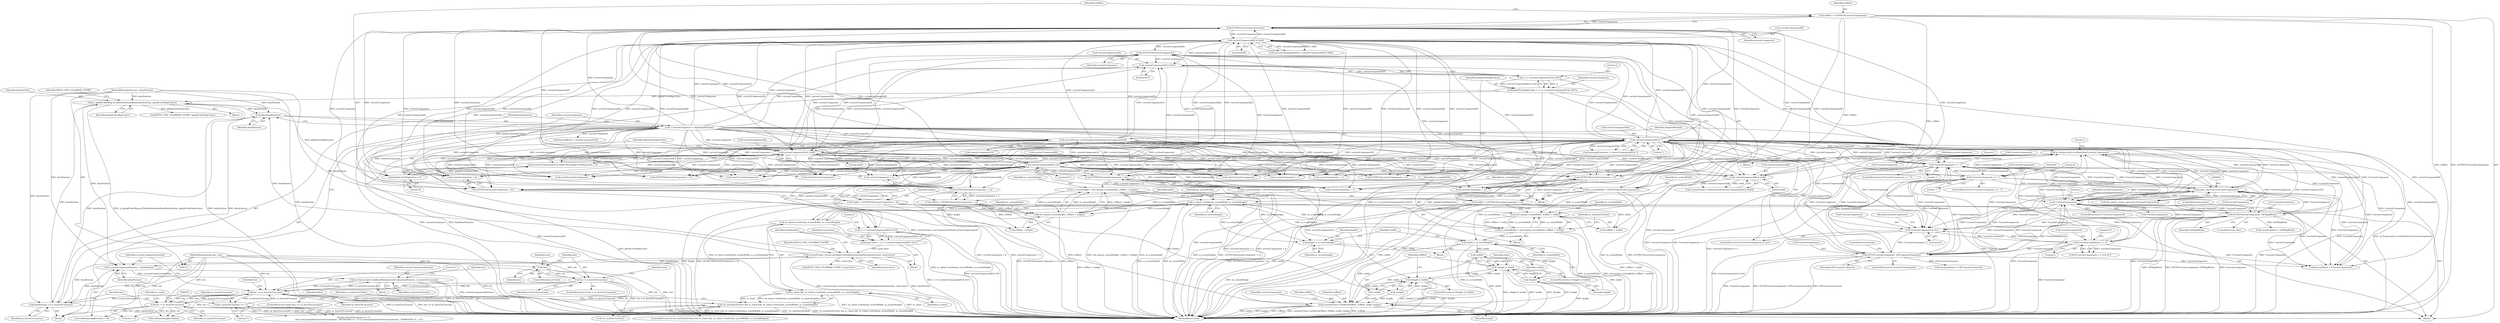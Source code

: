 digraph "0_Chrome_4f9c9adef4036aff60b734b4a0045c43c320fe1d_2@integer" {
"1000566" [label="(Call,m_screenHeight = std::max(m_screenHeight, yOffset + height))"];
"1000568" [label="(Call,std::max(m_screenHeight, yOffset + height))"];
"1000566" [label="(Call,m_screenHeight = std::max(m_screenHeight, yOffset + height))"];
"1000587" [label="(Call,m_client->setSize(m_screenWidth, m_screenHeight))"];
"1000222" [label="(Call,m_screenWidth = GETINT16(currentComponent))"];
"1000224" [label="(Call,GETINT16(currentComponent))"];
"1000382" [label="(Call,currentFrame->setTransparentPixel(currentComponent[3]))"];
"1000152" [label="(Call,* currentComponent = data(dataPosition))"];
"1000154" [label="(Call,data(dataPosition))"];
"1000126" [label="(MethodParameterIn,size_t dataPosition)"];
"1000156" [label="(Call,dataPosition += m_bytesToConsume)"];
"1000143" [label="(Call,len >= m_bytesToConsume)"];
"1000159" [label="(Call,len -= m_bytesToConsume)"];
"1000127" [label="(MethodParameterIn,size_t len)"];
"1000137" [label="(Call,len < m_bytesToConsume)"];
"1000131" [label="(Call,!len)"];
"1000169" [label="(Call,m_frames.last()->addLzwBlock(currentComponentPosition, m_bytesToConsume))"];
"1000148" [label="(Call,currentComponentPosition = dataPosition)"];
"1000253" [label="(Call,m_globalColorMap.setTablePositionAndSize(dataPosition, globalColorMapColors))"];
"1000233" [label="(Call,globalColorMapColors = 2 << (currentComponent[4] & 0x07))"];
"1000235" [label="(Call,2 << (currentComponent[4] & 0x07))"];
"1000237" [label="(Call,currentComponent[4] & 0x07)"];
"1000244" [label="(Call,currentComponent[4] & 0x80)"];
"1000496" [label="(Call,currentComponent[0] & 7)"];
"1000181" [label="(Call,m_frames.last()->setDataSize(*currentComponent))"];
"1000286" [label="(Call,*currentComponent == ',')"];
"1000276" [label="(Call,*currentComponent == '!')"];
"1000481" [label="(Call,static_cast<int>(*currentComponent))"];
"1000352" [label="(Call,!*currentComponent)"];
"1000359" [label="(Call,GETN(*currentComponent, GIFSkipBlock))"];
"1000390" [label="(Call,(*currentComponent) >> 2)"];
"1000378" [label="(Call,*currentComponent & 0x1)"];
"1000428" [label="(Call,GETN(*currentComponent, GIFConsumeComment))"];
"1000652" [label="(Call,currentComponent[8] & 0x80)"];
"1000642" [label="(Call,currentComponent[8] & 0x40)"];
"1000665" [label="(Call,currentComponent[8] & 0x7)"];
"1000543" [label="(Call,GETINT16(currentComponent))"];
"1000249" [label="(Call,globalColorMapColors > 0)"];
"1000670" [label="(Call,currentFrame->localColorMap().setTablePositionAndSize(dataPosition, numColors))"];
"1000661" [label="(Call,numColors = 2 << (currentComponent[8] & 0x7))"];
"1000663" [label="(Call,2 << (currentComponent[8] & 0x7))"];
"1000447" [label="(Call,m_bytesToConsume == 11)"];
"1000573" [label="(Call,m_screenWidth = std::max(m_screenWidth, xOffset + width))"];
"1000575" [label="(Call,std::max(m_screenWidth, xOffset + width))"];
"1000541" [label="(Call,xOffset = GETINT16(currentComponent))"];
"1000551" [label="(Call,width  = GETINT16(currentComponent + 4))"];
"1000553" [label="(Call,GETINT16(currentComponent + 4))"];
"1000226" [label="(Call,m_screenHeight = GETINT16(currentComponent + 2))"];
"1000228" [label="(Call,GETINT16(currentComponent + 2))"];
"1000545" [label="(Call,yOffset = GETINT16(currentComponent + 2))"];
"1000547" [label="(Call,GETINT16(currentComponent + 2))"];
"1000557" [label="(Call,height = GETINT16(currentComponent + 6))"];
"1000559" [label="(Call,GETINT16(currentComponent + 6))"];
"1000625" [label="(Call,width = m_screenWidth)"];
"1000632" [label="(Call,!width)"];
"1000629" [label="(Call,!height || !width)"];
"1000616" [label="(Call,!height || !width)"];
"1000636" [label="(Call,currentFrame->setRect(xOffset, yOffset, width, height))"];
"1000586" [label="(Call,!m_client->setSize(m_screenWidth, m_screenHeight))"];
"1000584" [label="(Call,m_client && !m_client->setSize(m_screenWidth, m_screenHeight))"];
"1000581" [label="(Call,!m_sentSizeToClient && m_client && !m_client->setSize(m_screenWidth, m_screenHeight))"];
"1000622" [label="(Call,height = m_screenHeight)"];
"1000630" [label="(Call,!height)"];
"1000574" [label="(Identifier,m_screenWidth)"];
"1000233" [label="(Call,globalColorMapColors = 2 << (currentComponent[4] & 0x07))"];
"1000276" [label="(Call,*currentComponent == '!')"];
"1000249" [label="(Call,globalColorMapColors > 0)"];
"1000362" [label="(Identifier,GIFSkipBlock)"];
"1000429" [label="(Call,*currentComponent)"];
"1000182" [label="(Call,*currentComponent)"];
"1000575" [label="(Call,std::max(m_screenWidth, xOffset + width))"];
"1000221" [label="(Block,)"];
"1000568" [label="(Call,std::max(m_screenHeight, yOffset + height))"];
"1000248" [label="(Literal,0x80)"];
"1000287" [label="(Call,*currentComponent)"];
"1000154" [label="(Call,data(dataPosition))"];
"1000581" [label="(Call,!m_sentSizeToClient && m_client && !m_client->setSize(m_screenWidth, m_screenHeight))"];
"1000288" [label="(Identifier,currentComponent)"];
"1000170" [label="(Identifier,currentComponentPosition)"];
"1000173" [label="(Literal,1)"];
"1000135" [label="(Identifier,true)"];
"1000205" [label="(Call,(char*)currentComponent)"];
"1000449" [label="(Literal,11)"];
"1000241" [label="(Literal,0x07)"];
"1000164" [label="(Block,)"];
"1000653" [label="(Call,currentComponent[8])"];
"1000586" [label="(Call,!m_client->setSize(m_screenWidth, m_screenHeight))"];
"1000545" [label="(Call,yOffset = GETINT16(currentComponent + 2))"];
"1000536" [label="(Block,)"];
"1000696" [label="(Call,bytesInBlock = *currentComponent)"];
"1000588" [label="(Identifier,m_screenWidth)"];
"1000243" [label="(Call,(currentComponent[4] & 0x80) && globalColorMapColors > 0)"];
"1000585" [label="(Identifier,m_client)"];
"1000363" [label="(ControlStructure,break;)"];
"1000415" [label="(Call,currentComponent + 1)"];
"1000142" [label="(ControlStructure,while (len >= m_bytesToConsume))"];
"1000383" [label="(Call,currentComponent[3])"];
"1000494" [label="(Call,netscapeExtension = currentComponent[0] & 7)"];
"1000236" [label="(Literal,2)"];
"1000644" [label="(Identifier,currentComponent)"];
"1000431" [label="(Identifier,GIFConsumeComment)"];
"1000652" [label="(Call,currentComponent[8] & 0x80)"];
"1000171" [label="(Identifier,m_bytesToConsume)"];
"1000584" [label="(Call,m_client && !m_client->setSize(m_screenWidth, m_screenHeight))"];
"1000146" [label="(Block,)"];
"1000390" [label="(Call,(*currentComponent) >> 2)"];
"1000500" [label="(Literal,7)"];
"1000625" [label="(Call,width = m_screenWidth)"];
"1000382" [label="(Call,currentFrame->setTransparentPixel(currentComponent[3]))"];
"1000148" [label="(Call,currentComponentPosition = dataPosition)"];
"1000160" [label="(Identifier,len)"];
"1000554" [label="(Call,currentComponent + 4)"];
"1000139" [label="(Identifier,m_bytesToConsume)"];
"1000669" [label="(Literal,0x7)"];
"1000577" [label="(Call,xOffset + width)"];
"1000559" [label="(Call,GETINT16(currentComponent + 6))"];
"1000143" [label="(Call,len >= m_bytesToConsume)"];
"1000662" [label="(Identifier,numColors)"];
"1000169" [label="(Call,m_frames.last()->addLzwBlock(currentComponentPosition, m_bytesToConsume))"];
"1000641" [label="(Call,currentFrame->setInterlaced(currentComponent[8] & 0x40))"];
"1000356" [label="(Literal,1)"];
"1000483" [label="(Call,*currentComponent)"];
"1000643" [label="(Call,currentComponent[8])"];
"1000629" [label="(Call,!height || !width)"];
"1000569" [label="(Identifier,m_screenHeight)"];
"1000136" [label="(ControlStructure,if (len < m_bytesToConsume))"];
"1000640" [label="(Identifier,height)"];
"1000544" [label="(Identifier,currentComponent)"];
"1000126" [label="(MethodParameterIn,size_t dataPosition)"];
"1000670" [label="(Call,currentFrame->localColorMap().setTablePositionAndSize(dataPosition, numColors))"];
"1000150" [label="(Identifier,dataPosition)"];
"1000646" [label="(Literal,0x40)"];
"1000279" [label="(Literal,'!')"];
"1000672" [label="(Identifier,numColors)"];
"1000255" [label="(Identifier,globalColorMapColors)"];
"1000161" [label="(Identifier,m_bytesToConsume)"];
"1000229" [label="(Call,currentComponent + 2)"];
"1000138" [label="(Identifier,len)"];
"1000296" [label="(Literal,0)"];
"1000591" [label="(Identifier,false)"];
"1000576" [label="(Identifier,m_screenWidth)"];
"1000379" [label="(Call,*currentComponent)"];
"1000546" [label="(Identifier,yOffset)"];
"1000583" [label="(Identifier,m_sentSizeToClient)"];
"1000628" [label="(ControlStructure,if (!height || !width))"];
"1000727" [label="(Identifier,len)"];
"1000225" [label="(Identifier,currentComponent)"];
"1000250" [label="(Identifier,globalColorMapColors)"];
"1000253" [label="(Call,m_globalColorMap.setTablePositionAndSize(dataPosition, globalColorMapColors))"];
"1000460" [label="(Call,(char*)currentComponent)"];
"1000600" [label="(Call,setRemainingBytes(len + 9))"];
"1000582" [label="(Call,!m_sentSizeToClient)"];
"1000282" [label="(Literal,2)"];
"1000353" [label="(Call,*currentComponent)"];
"1000552" [label="(Identifier,width)"];
"1000227" [label="(Identifier,m_screenHeight)"];
"1000730" [label="(MethodReturn,bool)"];
"1000615" [label="(ControlStructure,if (!height || !width))"];
"1000158" [label="(Identifier,m_bytesToConsume)"];
"1000245" [label="(Call,currentComponent[4])"];
"1000226" [label="(Call,m_screenHeight = GETINT16(currentComponent + 2))"];
"1000414" [label="(Call,GETINT16(currentComponent + 1))"];
"1000302" [label="(Call,bytesInBlock = currentComponent[1])"];
"1000145" [label="(Identifier,m_bytesToConsume)"];
"1000234" [label="(Identifier,globalColorMapColors)"];
"1000627" [label="(Identifier,m_screenWidth)"];
"1000131" [label="(Call,!len)"];
"1000551" [label="(Call,width  = GETINT16(currentComponent + 4))"];
"1000580" [label="(ControlStructure,if (!m_sentSizeToClient && m_client && !m_client->setSize(m_screenWidth, m_screenHeight)))"];
"1000277" [label="(Call,*currentComponent)"];
"1000127" [label="(MethodParameterIn,size_t len)"];
"1000621" [label="(Block,)"];
"1000481" [label="(Call,static_cast<int>(*currentComponent))"];
"1000185" [label="(Literal,1)"];
"1000393" [label="(Literal,2)"];
"1000639" [label="(Identifier,width)"];
"1000616" [label="(Call,!height || !width)"];
"1000566" [label="(Call,m_screenHeight = std::max(m_screenHeight, yOffset + height))"];
"1000224" [label="(Call,GETINT16(currentComponent))"];
"1000589" [label="(Identifier,m_screenHeight)"];
"1000619" [label="(Call,!width)"];
"1000228" [label="(Call,GETINT16(currentComponent + 2))"];
"1000235" [label="(Call,2 << (currentComponent[4] & 0x07))"];
"1000508" [label="(Call,GETINT16(currentComponent + 1))"];
"1000428" [label="(Call,GETN(*currentComponent, GIFConsumeComment))"];
"1000541" [label="(Call,xOffset = GETINT16(currentComponent))"];
"1000547" [label="(Call,GETINT16(currentComponent + 2))"];
"1000137" [label="(Call,len < m_bytesToConsume)"];
"1000257" [label="(Call,BYTES_PER_COLORMAP_ENTRY * globalColorMapColors)"];
"1000359" [label="(Call,GETN(*currentComponent, GIFSkipBlock))"];
"1000587" [label="(Call,m_client->setSize(m_screenWidth, m_screenHeight))"];
"1000622" [label="(Call,height = m_screenHeight)"];
"1000130" [label="(ControlStructure,if (!len))"];
"1000223" [label="(Identifier,m_screenWidth)"];
"1000378" [label="(Call,*currentComponent & 0x1)"];
"1000601" [label="(Call,len + 9)"];
"1000631" [label="(Identifier,height)"];
"1000570" [label="(Call,yOffset + height)"];
"1000389" [label="(Call,((*currentComponent) >> 2) & 0x7)"];
"1000642" [label="(Call,currentComponent[8] & 0x40)"];
"1000726" [label="(Call,setRemainingBytes(len))"];
"1000425" [label="(ControlStructure,if (*currentComponent))"];
"1000177" [label="(Block,)"];
"1000630" [label="(Call,!height)"];
"1000157" [label="(Identifier,dataPosition)"];
"1000381" [label="(Literal,0x1)"];
"1000335" [label="(Call,exceptionState = GIFConsumeComment)"];
"1000548" [label="(Call,currentComponent + 2)"];
"1000542" [label="(Identifier,xOffset)"];
"1000275" [label="(ControlStructure,if (*currentComponent == '!'))"];
"1000663" [label="(Call,2 << (currentComponent[8] & 0x7))"];
"1000558" [label="(Identifier,height)"];
"1000671" [label="(Identifier,dataPosition)"];
"1000497" [label="(Call,currentComponent[0])"];
"1000388" [label="(Identifier,disposalMethod)"];
"1000632" [label="(Call,!width)"];
"1000289" [label="(Literal,',')"];
"1000633" [label="(Identifier,width)"];
"1000181" [label="(Call,m_frames.last()->setDataSize(*currentComponent))"];
"1000251" [label="(Literal,0)"];
"1000659" [label="(Block,)"];
"1000564" [label="(Call,currentFrameIsFirstFrame())"];
"1000638" [label="(Identifier,yOffset)"];
"1000394" [label="(Literal,0x7)"];
"1000254" [label="(Identifier,dataPosition)"];
"1000358" [label="(ControlStructure,else)"];
"1000155" [label="(Identifier,dataPosition)"];
"1000573" [label="(Call,m_screenWidth = std::max(m_screenWidth, xOffset + width))"];
"1000553" [label="(Call,GETINT16(currentComponent + 4))"];
"1000567" [label="(Identifier,m_screenHeight)"];
"1000479" [label="(Call,std::max(3, static_cast<int>(*currentComponent)))"];
"1000656" [label="(Literal,0x80)"];
"1000626" [label="(Identifier,width)"];
"1000163" [label="(Identifier,m_state)"];
"1000258" [label="(Identifier,BYTES_PER_COLORMAP_ENTRY)"];
"1000352" [label="(Call,!*currentComponent)"];
"1000560" [label="(Call,currentComponent + 6)"];
"1000149" [label="(Identifier,currentComponentPosition)"];
"1000675" [label="(Identifier,BYTES_PER_COLORMAP_ENTRY)"];
"1000153" [label="(Identifier,currentComponent)"];
"1000152" [label="(Call,* currentComponent = data(dataPosition))"];
"1000446" [label="(Call,m_bytesToConsume == 11\n                && (!strncmp((char*)currentComponent, \"NETSCAPE2.0\", 11) || !strncmp((char*)currentComponent, \"ANIMEXTS1.0\", 11)))"];
"1000637" [label="(Identifier,xOffset)"];
"1000453" [label="(Call,(char*)currentComponent)"];
"1000650" [label="(Call,isLocalColormapDefined = currentComponent[8] & 0x80)"];
"1000447" [label="(Call,m_bytesToConsume == 11)"];
"1000132" [label="(Identifier,len)"];
"1000141" [label="(Identifier,true)"];
"1000252" [label="(Block,)"];
"1000193" [label="(Call,(char*)currentComponent)"];
"1000617" [label="(Call,!height)"];
"1000308" [label="(Call,exceptionState = GIFSkipBlock)"];
"1000623" [label="(Identifier,height)"];
"1000666" [label="(Call,currentComponent[8])"];
"1000361" [label="(Identifier,currentComponent)"];
"1000377" [label="(ControlStructure,if (*currentComponent & 0x1))"];
"1000246" [label="(Identifier,currentComponent)"];
"1000636" [label="(Call,currentFrame->setRect(xOffset, yOffset, width, height))"];
"1000156" [label="(Call,dataPosition += m_bytesToConsume)"];
"1000509" [label="(Call,currentComponent + 1)"];
"1000665" [label="(Call,currentComponent[8] & 0x7)"];
"1000436" [label="(ControlStructure,break;)"];
"1000244" [label="(Call,currentComponent[4] & 0x80)"];
"1000557" [label="(Call,height = GETINT16(currentComponent + 6))"];
"1000543" [label="(Call,GETINT16(currentComponent))"];
"1000292" [label="(Literal,9)"];
"1000391" [label="(Call,*currentComponent)"];
"1000159" [label="(Call,len -= m_bytesToConsume)"];
"1000222" [label="(Call,m_screenWidth = GETINT16(currentComponent))"];
"1000664" [label="(Literal,2)"];
"1000593" [label="(Identifier,m_sentSizeToClient)"];
"1000238" [label="(Call,currentComponent[4])"];
"1000286" [label="(Call,*currentComponent == ',')"];
"1000565" [label="(Block,)"];
"1000635" [label="(Identifier,false)"];
"1000237" [label="(Call,currentComponent[4] & 0x07)"];
"1000360" [label="(Call,*currentComponent)"];
"1000285" [label="(ControlStructure,if (*currentComponent == ','))"];
"1000661" [label="(Call,numColors = 2 << (currentComponent[8] & 0x7))"];
"1000496" [label="(Call,currentComponent[0] & 7)"];
"1000624" [label="(Identifier,m_screenHeight)"];
"1000144" [label="(Identifier,len)"];
"1000674" [label="(Call,BYTES_PER_COLORMAP_ENTRY * numColors)"];
"1000448" [label="(Identifier,m_bytesToConsume)"];
"1000384" [label="(Identifier,currentComponent)"];
"1000351" [label="(ControlStructure,if (!*currentComponent))"];
"1000566" -> "1000565"  [label="AST: "];
"1000566" -> "1000568"  [label="CFG: "];
"1000567" -> "1000566"  [label="AST: "];
"1000568" -> "1000566"  [label="AST: "];
"1000574" -> "1000566"  [label="CFG: "];
"1000566" -> "1000730"  [label="DDG: std::max(m_screenHeight, yOffset + height)"];
"1000566" -> "1000730"  [label="DDG: m_screenHeight"];
"1000568" -> "1000566"  [label="DDG: m_screenHeight"];
"1000568" -> "1000566"  [label="DDG: yOffset + height"];
"1000566" -> "1000568"  [label="DDG: m_screenHeight"];
"1000566" -> "1000587"  [label="DDG: m_screenHeight"];
"1000566" -> "1000622"  [label="DDG: m_screenHeight"];
"1000568" -> "1000570"  [label="CFG: "];
"1000569" -> "1000568"  [label="AST: "];
"1000570" -> "1000568"  [label="AST: "];
"1000568" -> "1000730"  [label="DDG: yOffset + height"];
"1000587" -> "1000568"  [label="DDG: m_screenHeight"];
"1000226" -> "1000568"  [label="DDG: m_screenHeight"];
"1000545" -> "1000568"  [label="DDG: yOffset"];
"1000557" -> "1000568"  [label="DDG: height"];
"1000587" -> "1000586"  [label="AST: "];
"1000587" -> "1000589"  [label="CFG: "];
"1000588" -> "1000587"  [label="AST: "];
"1000589" -> "1000587"  [label="AST: "];
"1000586" -> "1000587"  [label="CFG: "];
"1000587" -> "1000730"  [label="DDG: m_screenHeight"];
"1000587" -> "1000730"  [label="DDG: m_screenWidth"];
"1000587" -> "1000575"  [label="DDG: m_screenWidth"];
"1000587" -> "1000586"  [label="DDG: m_screenWidth"];
"1000587" -> "1000586"  [label="DDG: m_screenHeight"];
"1000222" -> "1000587"  [label="DDG: m_screenWidth"];
"1000573" -> "1000587"  [label="DDG: m_screenWidth"];
"1000226" -> "1000587"  [label="DDG: m_screenHeight"];
"1000587" -> "1000622"  [label="DDG: m_screenHeight"];
"1000587" -> "1000625"  [label="DDG: m_screenWidth"];
"1000222" -> "1000221"  [label="AST: "];
"1000222" -> "1000224"  [label="CFG: "];
"1000223" -> "1000222"  [label="AST: "];
"1000224" -> "1000222"  [label="AST: "];
"1000227" -> "1000222"  [label="CFG: "];
"1000222" -> "1000730"  [label="DDG: m_screenWidth"];
"1000222" -> "1000730"  [label="DDG: GETINT16(currentComponent)"];
"1000224" -> "1000222"  [label="DDG: currentComponent"];
"1000222" -> "1000575"  [label="DDG: m_screenWidth"];
"1000222" -> "1000625"  [label="DDG: m_screenWidth"];
"1000224" -> "1000225"  [label="CFG: "];
"1000225" -> "1000224"  [label="AST: "];
"1000382" -> "1000224"  [label="DDG: currentComponent[3]"];
"1000496" -> "1000224"  [label="DDG: currentComponent[0]"];
"1000652" -> "1000224"  [label="DDG: currentComponent[8]"];
"1000152" -> "1000224"  [label="DDG: currentComponent"];
"1000665" -> "1000224"  [label="DDG: currentComponent[8]"];
"1000244" -> "1000224"  [label="DDG: currentComponent[4]"];
"1000224" -> "1000228"  [label="DDG: currentComponent"];
"1000224" -> "1000229"  [label="DDG: currentComponent"];
"1000224" -> "1000237"  [label="DDG: currentComponent"];
"1000224" -> "1000244"  [label="DDG: currentComponent"];
"1000382" -> "1000377"  [label="AST: "];
"1000382" -> "1000383"  [label="CFG: "];
"1000383" -> "1000382"  [label="AST: "];
"1000388" -> "1000382"  [label="CFG: "];
"1000382" -> "1000730"  [label="DDG: currentComponent[3]"];
"1000382" -> "1000730"  [label="DDG: currentFrame->setTransparentPixel(currentComponent[3])"];
"1000382" -> "1000193"  [label="DDG: currentComponent[3]"];
"1000382" -> "1000205"  [label="DDG: currentComponent[3]"];
"1000382" -> "1000228"  [label="DDG: currentComponent[3]"];
"1000382" -> "1000229"  [label="DDG: currentComponent[3]"];
"1000382" -> "1000237"  [label="DDG: currentComponent[3]"];
"1000382" -> "1000244"  [label="DDG: currentComponent[3]"];
"1000152" -> "1000382"  [label="DDG: currentComponent"];
"1000382" -> "1000414"  [label="DDG: currentComponent[3]"];
"1000382" -> "1000415"  [label="DDG: currentComponent[3]"];
"1000382" -> "1000453"  [label="DDG: currentComponent[3]"];
"1000382" -> "1000460"  [label="DDG: currentComponent[3]"];
"1000382" -> "1000508"  [label="DDG: currentComponent[3]"];
"1000382" -> "1000509"  [label="DDG: currentComponent[3]"];
"1000382" -> "1000543"  [label="DDG: currentComponent[3]"];
"1000382" -> "1000547"  [label="DDG: currentComponent[3]"];
"1000382" -> "1000548"  [label="DDG: currentComponent[3]"];
"1000382" -> "1000553"  [label="DDG: currentComponent[3]"];
"1000382" -> "1000554"  [label="DDG: currentComponent[3]"];
"1000382" -> "1000559"  [label="DDG: currentComponent[3]"];
"1000382" -> "1000560"  [label="DDG: currentComponent[3]"];
"1000382" -> "1000642"  [label="DDG: currentComponent[3]"];
"1000382" -> "1000652"  [label="DDG: currentComponent[3]"];
"1000382" -> "1000665"  [label="DDG: currentComponent[3]"];
"1000152" -> "1000146"  [label="AST: "];
"1000152" -> "1000154"  [label="CFG: "];
"1000153" -> "1000152"  [label="AST: "];
"1000154" -> "1000152"  [label="AST: "];
"1000157" -> "1000152"  [label="CFG: "];
"1000152" -> "1000730"  [label="DDG: currentComponent"];
"1000152" -> "1000730"  [label="DDG: data(dataPosition)"];
"1000154" -> "1000152"  [label="DDG: dataPosition"];
"1000152" -> "1000193"  [label="DDG: currentComponent"];
"1000152" -> "1000205"  [label="DDG: currentComponent"];
"1000152" -> "1000228"  [label="DDG: currentComponent"];
"1000152" -> "1000229"  [label="DDG: currentComponent"];
"1000152" -> "1000237"  [label="DDG: currentComponent"];
"1000152" -> "1000244"  [label="DDG: currentComponent"];
"1000152" -> "1000302"  [label="DDG: currentComponent"];
"1000152" -> "1000414"  [label="DDG: currentComponent"];
"1000152" -> "1000415"  [label="DDG: currentComponent"];
"1000152" -> "1000453"  [label="DDG: currentComponent"];
"1000152" -> "1000460"  [label="DDG: currentComponent"];
"1000152" -> "1000496"  [label="DDG: currentComponent"];
"1000152" -> "1000508"  [label="DDG: currentComponent"];
"1000152" -> "1000509"  [label="DDG: currentComponent"];
"1000152" -> "1000543"  [label="DDG: currentComponent"];
"1000152" -> "1000547"  [label="DDG: currentComponent"];
"1000152" -> "1000548"  [label="DDG: currentComponent"];
"1000152" -> "1000553"  [label="DDG: currentComponent"];
"1000152" -> "1000554"  [label="DDG: currentComponent"];
"1000152" -> "1000559"  [label="DDG: currentComponent"];
"1000152" -> "1000560"  [label="DDG: currentComponent"];
"1000152" -> "1000642"  [label="DDG: currentComponent"];
"1000152" -> "1000652"  [label="DDG: currentComponent"];
"1000152" -> "1000665"  [label="DDG: currentComponent"];
"1000154" -> "1000155"  [label="CFG: "];
"1000155" -> "1000154"  [label="AST: "];
"1000126" -> "1000154"  [label="DDG: dataPosition"];
"1000156" -> "1000154"  [label="DDG: dataPosition"];
"1000253" -> "1000154"  [label="DDG: dataPosition"];
"1000670" -> "1000154"  [label="DDG: dataPosition"];
"1000154" -> "1000156"  [label="DDG: dataPosition"];
"1000126" -> "1000125"  [label="AST: "];
"1000126" -> "1000730"  [label="DDG: dataPosition"];
"1000126" -> "1000148"  [label="DDG: dataPosition"];
"1000126" -> "1000156"  [label="DDG: dataPosition"];
"1000126" -> "1000253"  [label="DDG: dataPosition"];
"1000126" -> "1000670"  [label="DDG: dataPosition"];
"1000156" -> "1000146"  [label="AST: "];
"1000156" -> "1000158"  [label="CFG: "];
"1000157" -> "1000156"  [label="AST: "];
"1000158" -> "1000156"  [label="AST: "];
"1000160" -> "1000156"  [label="CFG: "];
"1000156" -> "1000730"  [label="DDG: dataPosition"];
"1000156" -> "1000148"  [label="DDG: dataPosition"];
"1000143" -> "1000156"  [label="DDG: m_bytesToConsume"];
"1000156" -> "1000253"  [label="DDG: dataPosition"];
"1000156" -> "1000670"  [label="DDG: dataPosition"];
"1000143" -> "1000142"  [label="AST: "];
"1000143" -> "1000145"  [label="CFG: "];
"1000144" -> "1000143"  [label="AST: "];
"1000145" -> "1000143"  [label="AST: "];
"1000149" -> "1000143"  [label="CFG: "];
"1000727" -> "1000143"  [label="CFG: "];
"1000143" -> "1000730"  [label="DDG: m_bytesToConsume"];
"1000143" -> "1000730"  [label="DDG: len >= m_bytesToConsume"];
"1000159" -> "1000143"  [label="DDG: len"];
"1000137" -> "1000143"  [label="DDG: len"];
"1000137" -> "1000143"  [label="DDG: m_bytesToConsume"];
"1000127" -> "1000143"  [label="DDG: len"];
"1000169" -> "1000143"  [label="DDG: m_bytesToConsume"];
"1000447" -> "1000143"  [label="DDG: m_bytesToConsume"];
"1000143" -> "1000159"  [label="DDG: m_bytesToConsume"];
"1000143" -> "1000159"  [label="DDG: len"];
"1000143" -> "1000169"  [label="DDG: m_bytesToConsume"];
"1000143" -> "1000447"  [label="DDG: m_bytesToConsume"];
"1000143" -> "1000726"  [label="DDG: len"];
"1000159" -> "1000146"  [label="AST: "];
"1000159" -> "1000161"  [label="CFG: "];
"1000160" -> "1000159"  [label="AST: "];
"1000161" -> "1000159"  [label="AST: "];
"1000163" -> "1000159"  [label="CFG: "];
"1000159" -> "1000730"  [label="DDG: len"];
"1000159" -> "1000730"  [label="DDG: m_bytesToConsume"];
"1000127" -> "1000159"  [label="DDG: len"];
"1000159" -> "1000600"  [label="DDG: len"];
"1000159" -> "1000601"  [label="DDG: len"];
"1000159" -> "1000726"  [label="DDG: len"];
"1000127" -> "1000125"  [label="AST: "];
"1000127" -> "1000730"  [label="DDG: len"];
"1000127" -> "1000131"  [label="DDG: len"];
"1000127" -> "1000137"  [label="DDG: len"];
"1000127" -> "1000600"  [label="DDG: len"];
"1000127" -> "1000601"  [label="DDG: len"];
"1000127" -> "1000726"  [label="DDG: len"];
"1000137" -> "1000136"  [label="AST: "];
"1000137" -> "1000139"  [label="CFG: "];
"1000138" -> "1000137"  [label="AST: "];
"1000139" -> "1000137"  [label="AST: "];
"1000141" -> "1000137"  [label="CFG: "];
"1000144" -> "1000137"  [label="CFG: "];
"1000137" -> "1000730"  [label="DDG: m_bytesToConsume"];
"1000137" -> "1000730"  [label="DDG: len"];
"1000137" -> "1000730"  [label="DDG: len < m_bytesToConsume"];
"1000131" -> "1000137"  [label="DDG: len"];
"1000131" -> "1000130"  [label="AST: "];
"1000131" -> "1000132"  [label="CFG: "];
"1000132" -> "1000131"  [label="AST: "];
"1000135" -> "1000131"  [label="CFG: "];
"1000138" -> "1000131"  [label="CFG: "];
"1000131" -> "1000730"  [label="DDG: len"];
"1000131" -> "1000730"  [label="DDG: !len"];
"1000169" -> "1000164"  [label="AST: "];
"1000169" -> "1000171"  [label="CFG: "];
"1000170" -> "1000169"  [label="AST: "];
"1000171" -> "1000169"  [label="AST: "];
"1000173" -> "1000169"  [label="CFG: "];
"1000169" -> "1000730"  [label="DDG: m_frames.last()->addLzwBlock(currentComponentPosition, m_bytesToConsume)"];
"1000169" -> "1000730"  [label="DDG: m_bytesToConsume"];
"1000169" -> "1000730"  [label="DDG: currentComponentPosition"];
"1000148" -> "1000169"  [label="DDG: currentComponentPosition"];
"1000148" -> "1000146"  [label="AST: "];
"1000148" -> "1000150"  [label="CFG: "];
"1000149" -> "1000148"  [label="AST: "];
"1000150" -> "1000148"  [label="AST: "];
"1000153" -> "1000148"  [label="CFG: "];
"1000148" -> "1000730"  [label="DDG: currentComponentPosition"];
"1000253" -> "1000148"  [label="DDG: dataPosition"];
"1000670" -> "1000148"  [label="DDG: dataPosition"];
"1000253" -> "1000252"  [label="AST: "];
"1000253" -> "1000255"  [label="CFG: "];
"1000254" -> "1000253"  [label="AST: "];
"1000255" -> "1000253"  [label="AST: "];
"1000258" -> "1000253"  [label="CFG: "];
"1000253" -> "1000730"  [label="DDG: m_globalColorMap.setTablePositionAndSize(dataPosition, globalColorMapColors)"];
"1000253" -> "1000730"  [label="DDG: dataPosition"];
"1000233" -> "1000253"  [label="DDG: globalColorMapColors"];
"1000249" -> "1000253"  [label="DDG: globalColorMapColors"];
"1000253" -> "1000257"  [label="DDG: globalColorMapColors"];
"1000233" -> "1000221"  [label="AST: "];
"1000233" -> "1000235"  [label="CFG: "];
"1000234" -> "1000233"  [label="AST: "];
"1000235" -> "1000233"  [label="AST: "];
"1000246" -> "1000233"  [label="CFG: "];
"1000233" -> "1000730"  [label="DDG: 2 << (currentComponent[4] & 0x07)"];
"1000233" -> "1000730"  [label="DDG: globalColorMapColors"];
"1000235" -> "1000233"  [label="DDG: 2"];
"1000235" -> "1000233"  [label="DDG: currentComponent[4] & 0x07"];
"1000233" -> "1000249"  [label="DDG: globalColorMapColors"];
"1000235" -> "1000237"  [label="CFG: "];
"1000236" -> "1000235"  [label="AST: "];
"1000237" -> "1000235"  [label="AST: "];
"1000235" -> "1000730"  [label="DDG: currentComponent[4] & 0x07"];
"1000237" -> "1000235"  [label="DDG: currentComponent[4]"];
"1000237" -> "1000235"  [label="DDG: 0x07"];
"1000237" -> "1000241"  [label="CFG: "];
"1000238" -> "1000237"  [label="AST: "];
"1000241" -> "1000237"  [label="AST: "];
"1000244" -> "1000237"  [label="DDG: currentComponent[4]"];
"1000496" -> "1000237"  [label="DDG: currentComponent[0]"];
"1000652" -> "1000237"  [label="DDG: currentComponent[8]"];
"1000665" -> "1000237"  [label="DDG: currentComponent[8]"];
"1000237" -> "1000244"  [label="DDG: currentComponent[4]"];
"1000244" -> "1000243"  [label="AST: "];
"1000244" -> "1000248"  [label="CFG: "];
"1000245" -> "1000244"  [label="AST: "];
"1000248" -> "1000244"  [label="AST: "];
"1000250" -> "1000244"  [label="CFG: "];
"1000243" -> "1000244"  [label="CFG: "];
"1000244" -> "1000730"  [label="DDG: currentComponent[4]"];
"1000244" -> "1000193"  [label="DDG: currentComponent[4]"];
"1000244" -> "1000205"  [label="DDG: currentComponent[4]"];
"1000244" -> "1000228"  [label="DDG: currentComponent[4]"];
"1000244" -> "1000229"  [label="DDG: currentComponent[4]"];
"1000244" -> "1000243"  [label="DDG: currentComponent[4]"];
"1000244" -> "1000243"  [label="DDG: 0x80"];
"1000496" -> "1000244"  [label="DDG: currentComponent[0]"];
"1000652" -> "1000244"  [label="DDG: currentComponent[8]"];
"1000665" -> "1000244"  [label="DDG: currentComponent[8]"];
"1000244" -> "1000414"  [label="DDG: currentComponent[4]"];
"1000244" -> "1000415"  [label="DDG: currentComponent[4]"];
"1000244" -> "1000453"  [label="DDG: currentComponent[4]"];
"1000244" -> "1000460"  [label="DDG: currentComponent[4]"];
"1000244" -> "1000508"  [label="DDG: currentComponent[4]"];
"1000244" -> "1000509"  [label="DDG: currentComponent[4]"];
"1000244" -> "1000543"  [label="DDG: currentComponent[4]"];
"1000244" -> "1000547"  [label="DDG: currentComponent[4]"];
"1000244" -> "1000548"  [label="DDG: currentComponent[4]"];
"1000244" -> "1000553"  [label="DDG: currentComponent[4]"];
"1000244" -> "1000554"  [label="DDG: currentComponent[4]"];
"1000244" -> "1000559"  [label="DDG: currentComponent[4]"];
"1000244" -> "1000560"  [label="DDG: currentComponent[4]"];
"1000244" -> "1000642"  [label="DDG: currentComponent[4]"];
"1000244" -> "1000652"  [label="DDG: currentComponent[4]"];
"1000244" -> "1000665"  [label="DDG: currentComponent[4]"];
"1000496" -> "1000494"  [label="AST: "];
"1000496" -> "1000500"  [label="CFG: "];
"1000497" -> "1000496"  [label="AST: "];
"1000500" -> "1000496"  [label="AST: "];
"1000494" -> "1000496"  [label="CFG: "];
"1000496" -> "1000730"  [label="DDG: currentComponent[0]"];
"1000496" -> "1000181"  [label="DDG: currentComponent[0]"];
"1000496" -> "1000193"  [label="DDG: currentComponent[0]"];
"1000496" -> "1000205"  [label="DDG: currentComponent[0]"];
"1000496" -> "1000228"  [label="DDG: currentComponent[0]"];
"1000496" -> "1000229"  [label="DDG: currentComponent[0]"];
"1000496" -> "1000276"  [label="DDG: currentComponent[0]"];
"1000496" -> "1000286"  [label="DDG: currentComponent[0]"];
"1000496" -> "1000352"  [label="DDG: currentComponent[0]"];
"1000496" -> "1000359"  [label="DDG: currentComponent[0]"];
"1000496" -> "1000378"  [label="DDG: currentComponent[0]"];
"1000496" -> "1000390"  [label="DDG: currentComponent[0]"];
"1000496" -> "1000414"  [label="DDG: currentComponent[0]"];
"1000496" -> "1000415"  [label="DDG: currentComponent[0]"];
"1000496" -> "1000428"  [label="DDG: currentComponent[0]"];
"1000496" -> "1000453"  [label="DDG: currentComponent[0]"];
"1000496" -> "1000460"  [label="DDG: currentComponent[0]"];
"1000496" -> "1000481"  [label="DDG: currentComponent[0]"];
"1000496" -> "1000494"  [label="DDG: currentComponent[0]"];
"1000496" -> "1000494"  [label="DDG: 7"];
"1000181" -> "1000496"  [label="DDG: *currentComponent"];
"1000286" -> "1000496"  [label="DDG: *currentComponent"];
"1000481" -> "1000496"  [label="DDG: *currentComponent"];
"1000352" -> "1000496"  [label="DDG: *currentComponent"];
"1000359" -> "1000496"  [label="DDG: *currentComponent"];
"1000276" -> "1000496"  [label="DDG: *currentComponent"];
"1000390" -> "1000496"  [label="DDG: *currentComponent"];
"1000428" -> "1000496"  [label="DDG: *currentComponent"];
"1000496" -> "1000508"  [label="DDG: currentComponent[0]"];
"1000496" -> "1000509"  [label="DDG: currentComponent[0]"];
"1000496" -> "1000543"  [label="DDG: currentComponent[0]"];
"1000496" -> "1000547"  [label="DDG: currentComponent[0]"];
"1000496" -> "1000548"  [label="DDG: currentComponent[0]"];
"1000496" -> "1000553"  [label="DDG: currentComponent[0]"];
"1000496" -> "1000554"  [label="DDG: currentComponent[0]"];
"1000496" -> "1000559"  [label="DDG: currentComponent[0]"];
"1000496" -> "1000560"  [label="DDG: currentComponent[0]"];
"1000496" -> "1000642"  [label="DDG: currentComponent[0]"];
"1000496" -> "1000652"  [label="DDG: currentComponent[0]"];
"1000496" -> "1000665"  [label="DDG: currentComponent[0]"];
"1000496" -> "1000696"  [label="DDG: currentComponent[0]"];
"1000181" -> "1000177"  [label="AST: "];
"1000181" -> "1000182"  [label="CFG: "];
"1000182" -> "1000181"  [label="AST: "];
"1000185" -> "1000181"  [label="CFG: "];
"1000181" -> "1000730"  [label="DDG: *currentComponent"];
"1000181" -> "1000730"  [label="DDG: m_frames.last()->setDataSize(*currentComponent)"];
"1000286" -> "1000181"  [label="DDG: *currentComponent"];
"1000481" -> "1000181"  [label="DDG: *currentComponent"];
"1000352" -> "1000181"  [label="DDG: *currentComponent"];
"1000359" -> "1000181"  [label="DDG: *currentComponent"];
"1000276" -> "1000181"  [label="DDG: *currentComponent"];
"1000390" -> "1000181"  [label="DDG: *currentComponent"];
"1000428" -> "1000181"  [label="DDG: *currentComponent"];
"1000181" -> "1000276"  [label="DDG: *currentComponent"];
"1000181" -> "1000352"  [label="DDG: *currentComponent"];
"1000181" -> "1000378"  [label="DDG: *currentComponent"];
"1000181" -> "1000428"  [label="DDG: *currentComponent"];
"1000181" -> "1000481"  [label="DDG: *currentComponent"];
"1000181" -> "1000696"  [label="DDG: *currentComponent"];
"1000286" -> "1000285"  [label="AST: "];
"1000286" -> "1000289"  [label="CFG: "];
"1000287" -> "1000286"  [label="AST: "];
"1000289" -> "1000286"  [label="AST: "];
"1000292" -> "1000286"  [label="CFG: "];
"1000296" -> "1000286"  [label="CFG: "];
"1000286" -> "1000730"  [label="DDG: *currentComponent == ','"];
"1000286" -> "1000730"  [label="DDG: *currentComponent"];
"1000286" -> "1000276"  [label="DDG: *currentComponent"];
"1000276" -> "1000286"  [label="DDG: *currentComponent"];
"1000286" -> "1000352"  [label="DDG: *currentComponent"];
"1000286" -> "1000378"  [label="DDG: *currentComponent"];
"1000286" -> "1000428"  [label="DDG: *currentComponent"];
"1000286" -> "1000481"  [label="DDG: *currentComponent"];
"1000286" -> "1000696"  [label="DDG: *currentComponent"];
"1000276" -> "1000275"  [label="AST: "];
"1000276" -> "1000279"  [label="CFG: "];
"1000277" -> "1000276"  [label="AST: "];
"1000279" -> "1000276"  [label="AST: "];
"1000282" -> "1000276"  [label="CFG: "];
"1000288" -> "1000276"  [label="CFG: "];
"1000276" -> "1000730"  [label="DDG: *currentComponent == '!'"];
"1000276" -> "1000730"  [label="DDG: *currentComponent"];
"1000481" -> "1000276"  [label="DDG: *currentComponent"];
"1000352" -> "1000276"  [label="DDG: *currentComponent"];
"1000359" -> "1000276"  [label="DDG: *currentComponent"];
"1000390" -> "1000276"  [label="DDG: *currentComponent"];
"1000428" -> "1000276"  [label="DDG: *currentComponent"];
"1000276" -> "1000352"  [label="DDG: *currentComponent"];
"1000276" -> "1000378"  [label="DDG: *currentComponent"];
"1000276" -> "1000428"  [label="DDG: *currentComponent"];
"1000276" -> "1000481"  [label="DDG: *currentComponent"];
"1000276" -> "1000696"  [label="DDG: *currentComponent"];
"1000481" -> "1000479"  [label="AST: "];
"1000481" -> "1000483"  [label="CFG: "];
"1000482" -> "1000481"  [label="AST: "];
"1000483" -> "1000481"  [label="AST: "];
"1000479" -> "1000481"  [label="CFG: "];
"1000481" -> "1000730"  [label="DDG: *currentComponent"];
"1000481" -> "1000352"  [label="DDG: *currentComponent"];
"1000481" -> "1000378"  [label="DDG: *currentComponent"];
"1000481" -> "1000428"  [label="DDG: *currentComponent"];
"1000481" -> "1000479"  [label="DDG: *currentComponent"];
"1000352" -> "1000481"  [label="DDG: *currentComponent"];
"1000359" -> "1000481"  [label="DDG: *currentComponent"];
"1000390" -> "1000481"  [label="DDG: *currentComponent"];
"1000428" -> "1000481"  [label="DDG: *currentComponent"];
"1000481" -> "1000696"  [label="DDG: *currentComponent"];
"1000352" -> "1000351"  [label="AST: "];
"1000352" -> "1000353"  [label="CFG: "];
"1000353" -> "1000352"  [label="AST: "];
"1000356" -> "1000352"  [label="CFG: "];
"1000361" -> "1000352"  [label="CFG: "];
"1000352" -> "1000730"  [label="DDG: *currentComponent"];
"1000352" -> "1000730"  [label="DDG: !*currentComponent"];
"1000359" -> "1000352"  [label="DDG: *currentComponent"];
"1000390" -> "1000352"  [label="DDG: *currentComponent"];
"1000428" -> "1000352"  [label="DDG: *currentComponent"];
"1000352" -> "1000359"  [label="DDG: *currentComponent"];
"1000352" -> "1000378"  [label="DDG: *currentComponent"];
"1000352" -> "1000428"  [label="DDG: *currentComponent"];
"1000352" -> "1000696"  [label="DDG: *currentComponent"];
"1000359" -> "1000358"  [label="AST: "];
"1000359" -> "1000362"  [label="CFG: "];
"1000360" -> "1000359"  [label="AST: "];
"1000362" -> "1000359"  [label="AST: "];
"1000363" -> "1000359"  [label="CFG: "];
"1000359" -> "1000730"  [label="DDG: *currentComponent"];
"1000359" -> "1000730"  [label="DDG: GIFSkipBlock"];
"1000359" -> "1000730"  [label="DDG: GETN(*currentComponent, GIFSkipBlock)"];
"1000359" -> "1000308"  [label="DDG: GIFSkipBlock"];
"1000359" -> "1000378"  [label="DDG: *currentComponent"];
"1000359" -> "1000428"  [label="DDG: *currentComponent"];
"1000359" -> "1000696"  [label="DDG: *currentComponent"];
"1000390" -> "1000389"  [label="AST: "];
"1000390" -> "1000393"  [label="CFG: "];
"1000391" -> "1000390"  [label="AST: "];
"1000393" -> "1000390"  [label="AST: "];
"1000394" -> "1000390"  [label="CFG: "];
"1000390" -> "1000730"  [label="DDG: *currentComponent"];
"1000390" -> "1000378"  [label="DDG: *currentComponent"];
"1000390" -> "1000389"  [label="DDG: *currentComponent"];
"1000390" -> "1000389"  [label="DDG: 2"];
"1000378" -> "1000390"  [label="DDG: *currentComponent"];
"1000390" -> "1000428"  [label="DDG: *currentComponent"];
"1000390" -> "1000696"  [label="DDG: *currentComponent"];
"1000378" -> "1000377"  [label="AST: "];
"1000378" -> "1000381"  [label="CFG: "];
"1000379" -> "1000378"  [label="AST: "];
"1000381" -> "1000378"  [label="AST: "];
"1000384" -> "1000378"  [label="CFG: "];
"1000388" -> "1000378"  [label="CFG: "];
"1000378" -> "1000730"  [label="DDG: *currentComponent & 0x1"];
"1000428" -> "1000378"  [label="DDG: *currentComponent"];
"1000428" -> "1000425"  [label="AST: "];
"1000428" -> "1000431"  [label="CFG: "];
"1000429" -> "1000428"  [label="AST: "];
"1000431" -> "1000428"  [label="AST: "];
"1000436" -> "1000428"  [label="CFG: "];
"1000428" -> "1000730"  [label="DDG: GETN(*currentComponent, GIFConsumeComment)"];
"1000428" -> "1000730"  [label="DDG: GIFConsumeComment"];
"1000428" -> "1000730"  [label="DDG: *currentComponent"];
"1000428" -> "1000335"  [label="DDG: GIFConsumeComment"];
"1000428" -> "1000696"  [label="DDG: *currentComponent"];
"1000652" -> "1000650"  [label="AST: "];
"1000652" -> "1000656"  [label="CFG: "];
"1000653" -> "1000652"  [label="AST: "];
"1000656" -> "1000652"  [label="AST: "];
"1000650" -> "1000652"  [label="CFG: "];
"1000652" -> "1000730"  [label="DDG: currentComponent[8]"];
"1000652" -> "1000193"  [label="DDG: currentComponent[8]"];
"1000652" -> "1000205"  [label="DDG: currentComponent[8]"];
"1000652" -> "1000228"  [label="DDG: currentComponent[8]"];
"1000652" -> "1000229"  [label="DDG: currentComponent[8]"];
"1000652" -> "1000414"  [label="DDG: currentComponent[8]"];
"1000652" -> "1000415"  [label="DDG: currentComponent[8]"];
"1000652" -> "1000453"  [label="DDG: currentComponent[8]"];
"1000652" -> "1000460"  [label="DDG: currentComponent[8]"];
"1000652" -> "1000508"  [label="DDG: currentComponent[8]"];
"1000652" -> "1000509"  [label="DDG: currentComponent[8]"];
"1000652" -> "1000543"  [label="DDG: currentComponent[8]"];
"1000652" -> "1000547"  [label="DDG: currentComponent[8]"];
"1000652" -> "1000548"  [label="DDG: currentComponent[8]"];
"1000652" -> "1000553"  [label="DDG: currentComponent[8]"];
"1000652" -> "1000554"  [label="DDG: currentComponent[8]"];
"1000652" -> "1000559"  [label="DDG: currentComponent[8]"];
"1000652" -> "1000560"  [label="DDG: currentComponent[8]"];
"1000652" -> "1000642"  [label="DDG: currentComponent[8]"];
"1000652" -> "1000650"  [label="DDG: currentComponent[8]"];
"1000652" -> "1000650"  [label="DDG: 0x80"];
"1000642" -> "1000652"  [label="DDG: currentComponent[8]"];
"1000665" -> "1000652"  [label="DDG: currentComponent[8]"];
"1000543" -> "1000652"  [label="DDG: currentComponent"];
"1000652" -> "1000665"  [label="DDG: currentComponent[8]"];
"1000642" -> "1000641"  [label="AST: "];
"1000642" -> "1000646"  [label="CFG: "];
"1000643" -> "1000642"  [label="AST: "];
"1000646" -> "1000642"  [label="AST: "];
"1000641" -> "1000642"  [label="CFG: "];
"1000642" -> "1000641"  [label="DDG: currentComponent[8]"];
"1000642" -> "1000641"  [label="DDG: 0x40"];
"1000665" -> "1000642"  [label="DDG: currentComponent[8]"];
"1000543" -> "1000642"  [label="DDG: currentComponent"];
"1000665" -> "1000663"  [label="AST: "];
"1000665" -> "1000669"  [label="CFG: "];
"1000666" -> "1000665"  [label="AST: "];
"1000669" -> "1000665"  [label="AST: "];
"1000663" -> "1000665"  [label="CFG: "];
"1000665" -> "1000730"  [label="DDG: currentComponent[8]"];
"1000665" -> "1000193"  [label="DDG: currentComponent[8]"];
"1000665" -> "1000205"  [label="DDG: currentComponent[8]"];
"1000665" -> "1000228"  [label="DDG: currentComponent[8]"];
"1000665" -> "1000229"  [label="DDG: currentComponent[8]"];
"1000665" -> "1000414"  [label="DDG: currentComponent[8]"];
"1000665" -> "1000415"  [label="DDG: currentComponent[8]"];
"1000665" -> "1000453"  [label="DDG: currentComponent[8]"];
"1000665" -> "1000460"  [label="DDG: currentComponent[8]"];
"1000665" -> "1000508"  [label="DDG: currentComponent[8]"];
"1000665" -> "1000509"  [label="DDG: currentComponent[8]"];
"1000665" -> "1000543"  [label="DDG: currentComponent[8]"];
"1000665" -> "1000547"  [label="DDG: currentComponent[8]"];
"1000665" -> "1000548"  [label="DDG: currentComponent[8]"];
"1000665" -> "1000553"  [label="DDG: currentComponent[8]"];
"1000665" -> "1000554"  [label="DDG: currentComponent[8]"];
"1000665" -> "1000559"  [label="DDG: currentComponent[8]"];
"1000665" -> "1000560"  [label="DDG: currentComponent[8]"];
"1000665" -> "1000663"  [label="DDG: currentComponent[8]"];
"1000665" -> "1000663"  [label="DDG: 0x7"];
"1000543" -> "1000665"  [label="DDG: currentComponent"];
"1000543" -> "1000541"  [label="AST: "];
"1000543" -> "1000544"  [label="CFG: "];
"1000544" -> "1000543"  [label="AST: "];
"1000541" -> "1000543"  [label="CFG: "];
"1000543" -> "1000541"  [label="DDG: currentComponent"];
"1000543" -> "1000547"  [label="DDG: currentComponent"];
"1000543" -> "1000548"  [label="DDG: currentComponent"];
"1000543" -> "1000553"  [label="DDG: currentComponent"];
"1000543" -> "1000554"  [label="DDG: currentComponent"];
"1000543" -> "1000559"  [label="DDG: currentComponent"];
"1000543" -> "1000560"  [label="DDG: currentComponent"];
"1000249" -> "1000243"  [label="AST: "];
"1000249" -> "1000251"  [label="CFG: "];
"1000250" -> "1000249"  [label="AST: "];
"1000251" -> "1000249"  [label="AST: "];
"1000243" -> "1000249"  [label="CFG: "];
"1000249" -> "1000730"  [label="DDG: globalColorMapColors"];
"1000249" -> "1000243"  [label="DDG: globalColorMapColors"];
"1000249" -> "1000243"  [label="DDG: 0"];
"1000670" -> "1000659"  [label="AST: "];
"1000670" -> "1000672"  [label="CFG: "];
"1000671" -> "1000670"  [label="AST: "];
"1000672" -> "1000670"  [label="AST: "];
"1000675" -> "1000670"  [label="CFG: "];
"1000670" -> "1000730"  [label="DDG: currentFrame->localColorMap().setTablePositionAndSize(dataPosition, numColors)"];
"1000670" -> "1000730"  [label="DDG: dataPosition"];
"1000661" -> "1000670"  [label="DDG: numColors"];
"1000670" -> "1000674"  [label="DDG: numColors"];
"1000661" -> "1000659"  [label="AST: "];
"1000661" -> "1000663"  [label="CFG: "];
"1000662" -> "1000661"  [label="AST: "];
"1000663" -> "1000661"  [label="AST: "];
"1000671" -> "1000661"  [label="CFG: "];
"1000661" -> "1000730"  [label="DDG: 2 << (currentComponent[8] & 0x7)"];
"1000663" -> "1000661"  [label="DDG: 2"];
"1000663" -> "1000661"  [label="DDG: currentComponent[8] & 0x7"];
"1000664" -> "1000663"  [label="AST: "];
"1000663" -> "1000730"  [label="DDG: currentComponent[8] & 0x7"];
"1000447" -> "1000446"  [label="AST: "];
"1000447" -> "1000449"  [label="CFG: "];
"1000448" -> "1000447"  [label="AST: "];
"1000449" -> "1000447"  [label="AST: "];
"1000454" -> "1000447"  [label="CFG: "];
"1000446" -> "1000447"  [label="CFG: "];
"1000447" -> "1000730"  [label="DDG: m_bytesToConsume"];
"1000447" -> "1000446"  [label="DDG: m_bytesToConsume"];
"1000447" -> "1000446"  [label="DDG: 11"];
"1000573" -> "1000565"  [label="AST: "];
"1000573" -> "1000575"  [label="CFG: "];
"1000574" -> "1000573"  [label="AST: "];
"1000575" -> "1000573"  [label="AST: "];
"1000583" -> "1000573"  [label="CFG: "];
"1000573" -> "1000730"  [label="DDG: std::max(m_screenWidth, xOffset + width)"];
"1000573" -> "1000730"  [label="DDG: m_screenWidth"];
"1000575" -> "1000573"  [label="DDG: m_screenWidth"];
"1000575" -> "1000573"  [label="DDG: xOffset + width"];
"1000573" -> "1000575"  [label="DDG: m_screenWidth"];
"1000573" -> "1000625"  [label="DDG: m_screenWidth"];
"1000575" -> "1000577"  [label="CFG: "];
"1000576" -> "1000575"  [label="AST: "];
"1000577" -> "1000575"  [label="AST: "];
"1000575" -> "1000730"  [label="DDG: xOffset + width"];
"1000541" -> "1000575"  [label="DDG: xOffset"];
"1000551" -> "1000575"  [label="DDG: width"];
"1000541" -> "1000536"  [label="AST: "];
"1000542" -> "1000541"  [label="AST: "];
"1000546" -> "1000541"  [label="CFG: "];
"1000541" -> "1000730"  [label="DDG: xOffset"];
"1000541" -> "1000730"  [label="DDG: GETINT16(currentComponent)"];
"1000541" -> "1000577"  [label="DDG: xOffset"];
"1000541" -> "1000636"  [label="DDG: xOffset"];
"1000551" -> "1000536"  [label="AST: "];
"1000551" -> "1000553"  [label="CFG: "];
"1000552" -> "1000551"  [label="AST: "];
"1000553" -> "1000551"  [label="AST: "];
"1000558" -> "1000551"  [label="CFG: "];
"1000551" -> "1000730"  [label="DDG: GETINT16(currentComponent + 4)"];
"1000551" -> "1000730"  [label="DDG: width"];
"1000553" -> "1000551"  [label="DDG: currentComponent + 4"];
"1000551" -> "1000577"  [label="DDG: width"];
"1000551" -> "1000619"  [label="DDG: width"];
"1000551" -> "1000636"  [label="DDG: width"];
"1000553" -> "1000554"  [label="CFG: "];
"1000554" -> "1000553"  [label="AST: "];
"1000553" -> "1000730"  [label="DDG: currentComponent + 4"];
"1000226" -> "1000221"  [label="AST: "];
"1000226" -> "1000228"  [label="CFG: "];
"1000227" -> "1000226"  [label="AST: "];
"1000228" -> "1000226"  [label="AST: "];
"1000234" -> "1000226"  [label="CFG: "];
"1000226" -> "1000730"  [label="DDG: m_screenHeight"];
"1000226" -> "1000730"  [label="DDG: GETINT16(currentComponent + 2)"];
"1000228" -> "1000226"  [label="DDG: currentComponent + 2"];
"1000226" -> "1000622"  [label="DDG: m_screenHeight"];
"1000228" -> "1000229"  [label="CFG: "];
"1000229" -> "1000228"  [label="AST: "];
"1000228" -> "1000730"  [label="DDG: currentComponent + 2"];
"1000545" -> "1000536"  [label="AST: "];
"1000545" -> "1000547"  [label="CFG: "];
"1000546" -> "1000545"  [label="AST: "];
"1000547" -> "1000545"  [label="AST: "];
"1000552" -> "1000545"  [label="CFG: "];
"1000545" -> "1000730"  [label="DDG: yOffset"];
"1000545" -> "1000730"  [label="DDG: GETINT16(currentComponent + 2)"];
"1000547" -> "1000545"  [label="DDG: currentComponent + 2"];
"1000545" -> "1000570"  [label="DDG: yOffset"];
"1000545" -> "1000636"  [label="DDG: yOffset"];
"1000547" -> "1000548"  [label="CFG: "];
"1000548" -> "1000547"  [label="AST: "];
"1000547" -> "1000730"  [label="DDG: currentComponent + 2"];
"1000557" -> "1000536"  [label="AST: "];
"1000557" -> "1000559"  [label="CFG: "];
"1000558" -> "1000557"  [label="AST: "];
"1000559" -> "1000557"  [label="AST: "];
"1000564" -> "1000557"  [label="CFG: "];
"1000557" -> "1000730"  [label="DDG: height"];
"1000557" -> "1000730"  [label="DDG: GETINT16(currentComponent + 6)"];
"1000559" -> "1000557"  [label="DDG: currentComponent + 6"];
"1000557" -> "1000570"  [label="DDG: height"];
"1000557" -> "1000617"  [label="DDG: height"];
"1000559" -> "1000560"  [label="CFG: "];
"1000560" -> "1000559"  [label="AST: "];
"1000559" -> "1000730"  [label="DDG: currentComponent + 6"];
"1000625" -> "1000621"  [label="AST: "];
"1000625" -> "1000627"  [label="CFG: "];
"1000626" -> "1000625"  [label="AST: "];
"1000627" -> "1000625"  [label="AST: "];
"1000631" -> "1000625"  [label="CFG: "];
"1000625" -> "1000730"  [label="DDG: width"];
"1000625" -> "1000730"  [label="DDG: m_screenWidth"];
"1000625" -> "1000632"  [label="DDG: width"];
"1000625" -> "1000636"  [label="DDG: width"];
"1000632" -> "1000629"  [label="AST: "];
"1000632" -> "1000633"  [label="CFG: "];
"1000633" -> "1000632"  [label="AST: "];
"1000629" -> "1000632"  [label="CFG: "];
"1000632" -> "1000730"  [label="DDG: width"];
"1000632" -> "1000629"  [label="DDG: width"];
"1000632" -> "1000636"  [label="DDG: width"];
"1000629" -> "1000628"  [label="AST: "];
"1000629" -> "1000630"  [label="CFG: "];
"1000630" -> "1000629"  [label="AST: "];
"1000635" -> "1000629"  [label="CFG: "];
"1000637" -> "1000629"  [label="CFG: "];
"1000629" -> "1000730"  [label="DDG: !height"];
"1000629" -> "1000730"  [label="DDG: !height || !width"];
"1000629" -> "1000730"  [label="DDG: !width"];
"1000629" -> "1000616"  [label="DDG: !width"];
"1000630" -> "1000629"  [label="DDG: height"];
"1000616" -> "1000629"  [label="DDG: !width"];
"1000616" -> "1000615"  [label="AST: "];
"1000616" -> "1000617"  [label="CFG: "];
"1000616" -> "1000619"  [label="CFG: "];
"1000617" -> "1000616"  [label="AST: "];
"1000619" -> "1000616"  [label="AST: "];
"1000623" -> "1000616"  [label="CFG: "];
"1000637" -> "1000616"  [label="CFG: "];
"1000616" -> "1000730"  [label="DDG: !height"];
"1000616" -> "1000730"  [label="DDG: !height || !width"];
"1000616" -> "1000730"  [label="DDG: !width"];
"1000617" -> "1000616"  [label="DDG: height"];
"1000619" -> "1000616"  [label="DDG: width"];
"1000636" -> "1000536"  [label="AST: "];
"1000636" -> "1000640"  [label="CFG: "];
"1000637" -> "1000636"  [label="AST: "];
"1000638" -> "1000636"  [label="AST: "];
"1000639" -> "1000636"  [label="AST: "];
"1000640" -> "1000636"  [label="AST: "];
"1000644" -> "1000636"  [label="CFG: "];
"1000636" -> "1000730"  [label="DDG: yOffset"];
"1000636" -> "1000730"  [label="DDG: width"];
"1000636" -> "1000730"  [label="DDG: height"];
"1000636" -> "1000730"  [label="DDG: xOffset"];
"1000636" -> "1000730"  [label="DDG: currentFrame->setRect(xOffset, yOffset, width, height)"];
"1000619" -> "1000636"  [label="DDG: width"];
"1000617" -> "1000636"  [label="DDG: height"];
"1000630" -> "1000636"  [label="DDG: height"];
"1000586" -> "1000584"  [label="AST: "];
"1000584" -> "1000586"  [label="CFG: "];
"1000586" -> "1000730"  [label="DDG: m_client->setSize(m_screenWidth, m_screenHeight)"];
"1000586" -> "1000584"  [label="DDG: m_client->setSize(m_screenWidth, m_screenHeight)"];
"1000584" -> "1000581"  [label="AST: "];
"1000584" -> "1000585"  [label="CFG: "];
"1000585" -> "1000584"  [label="AST: "];
"1000581" -> "1000584"  [label="CFG: "];
"1000584" -> "1000730"  [label="DDG: !m_client->setSize(m_screenWidth, m_screenHeight)"];
"1000584" -> "1000730"  [label="DDG: m_client"];
"1000584" -> "1000581"  [label="DDG: m_client"];
"1000584" -> "1000581"  [label="DDG: !m_client->setSize(m_screenWidth, m_screenHeight)"];
"1000581" -> "1000580"  [label="AST: "];
"1000581" -> "1000582"  [label="CFG: "];
"1000582" -> "1000581"  [label="AST: "];
"1000591" -> "1000581"  [label="CFG: "];
"1000593" -> "1000581"  [label="CFG: "];
"1000581" -> "1000730"  [label="DDG: m_client && !m_client->setSize(m_screenWidth, m_screenHeight)"];
"1000581" -> "1000730"  [label="DDG: !m_sentSizeToClient"];
"1000581" -> "1000730"  [label="DDG: !m_sentSizeToClient && m_client && !m_client->setSize(m_screenWidth, m_screenHeight)"];
"1000582" -> "1000581"  [label="DDG: m_sentSizeToClient"];
"1000622" -> "1000621"  [label="AST: "];
"1000622" -> "1000624"  [label="CFG: "];
"1000623" -> "1000622"  [label="AST: "];
"1000624" -> "1000622"  [label="AST: "];
"1000626" -> "1000622"  [label="CFG: "];
"1000622" -> "1000730"  [label="DDG: m_screenHeight"];
"1000622" -> "1000630"  [label="DDG: height"];
"1000630" -> "1000631"  [label="CFG: "];
"1000631" -> "1000630"  [label="AST: "];
"1000633" -> "1000630"  [label="CFG: "];
"1000630" -> "1000730"  [label="DDG: height"];
}
